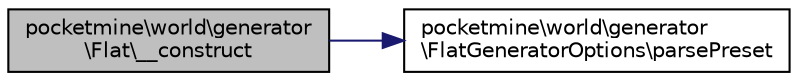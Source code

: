 digraph "pocketmine\world\generator\Flat\__construct"
{
 // INTERACTIVE_SVG=YES
 // LATEX_PDF_SIZE
  edge [fontname="Helvetica",fontsize="10",labelfontname="Helvetica",labelfontsize="10"];
  node [fontname="Helvetica",fontsize="10",shape=record];
  rankdir="LR";
  Node1 [label="pocketmine\\world\\generator\l\\Flat\\__construct",height=0.2,width=0.4,color="black", fillcolor="grey75", style="filled", fontcolor="black",tooltip=" "];
  Node1 -> Node2 [color="midnightblue",fontsize="10",style="solid",fontname="Helvetica"];
  Node2 [label="pocketmine\\world\\generator\l\\FlatGeneratorOptions\\parsePreset",height=0.2,width=0.4,color="black", fillcolor="white", style="filled",URL="$d9/de9/classpocketmine_1_1world_1_1generator_1_1_flat_generator_options.html#a84049a7366c36a77e9d710d06f0cc112",tooltip=" "];
}
